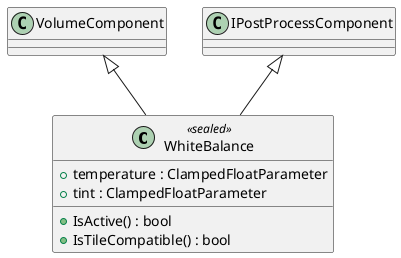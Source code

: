 @startuml
class WhiteBalance <<sealed>> {
    + temperature : ClampedFloatParameter
    + tint : ClampedFloatParameter
    + IsActive() : bool
    + IsTileCompatible() : bool
}
VolumeComponent <|-- WhiteBalance
IPostProcessComponent <|-- WhiteBalance
@enduml
